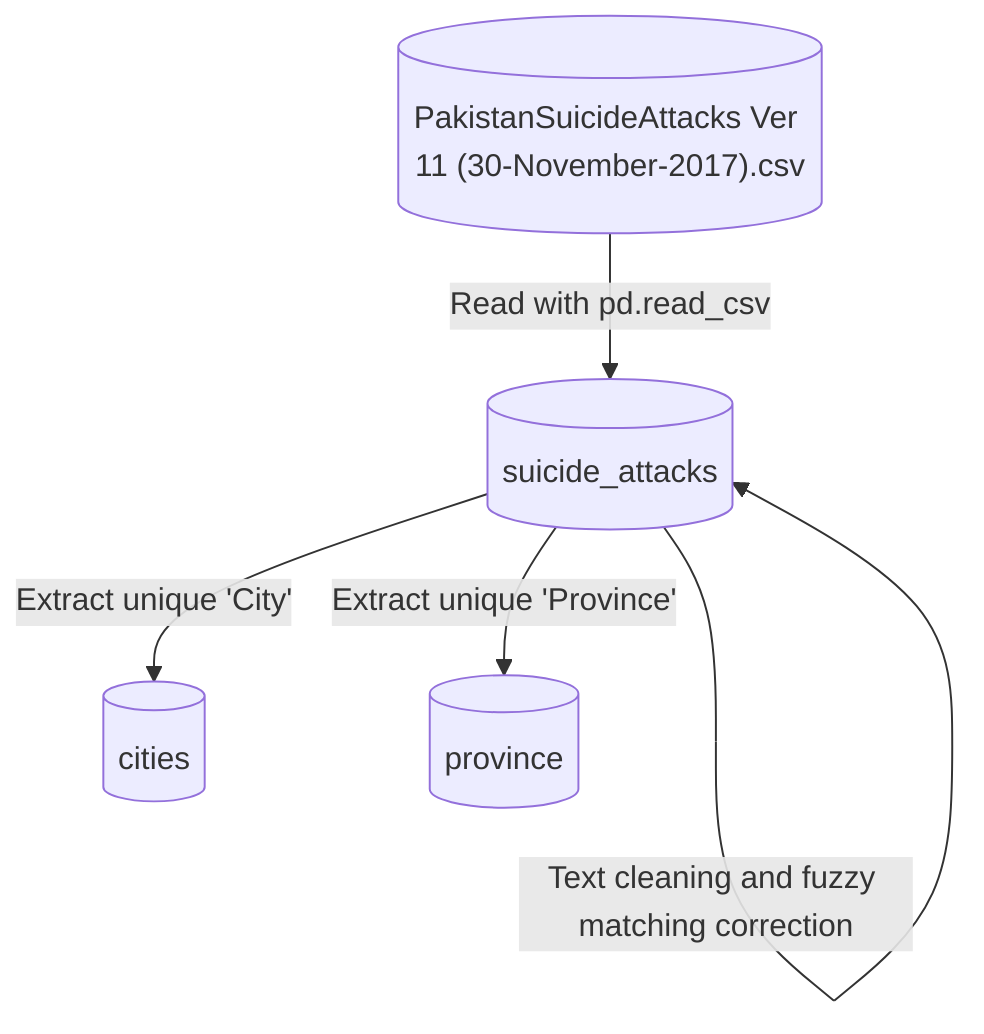flowchart TD
    %% Nodes
    A[("PakistanSuicideAttacks Ver 11 (30-November-2017).csv")] 
    %% Represents the original data source file
    
    B[("suicide_attacks")]
    %% DataFrame containing the loaded dataset of suicide attacks

    C[("cities")]
    %% Array of unique city names extracted from the 'City' column in the dataset
    
    D[("province")]
    %% Array of unique province names extracted from the 'Province' column in the dataset
    
    %% Edges
    A -->|Read with pd.read_csv| B
    %% DataSource to DataFrame creation
    
    B -->|Extract unique 'City'| C
    %% Extract city names to cities array
    
    B -->|Extract unique 'Province'| D
    %% Extract province names to province array
    
    B -->|Text cleaning and fuzzy matching correction| B
    %% Internal processing within suicide_attacks for cleaning and correcting data